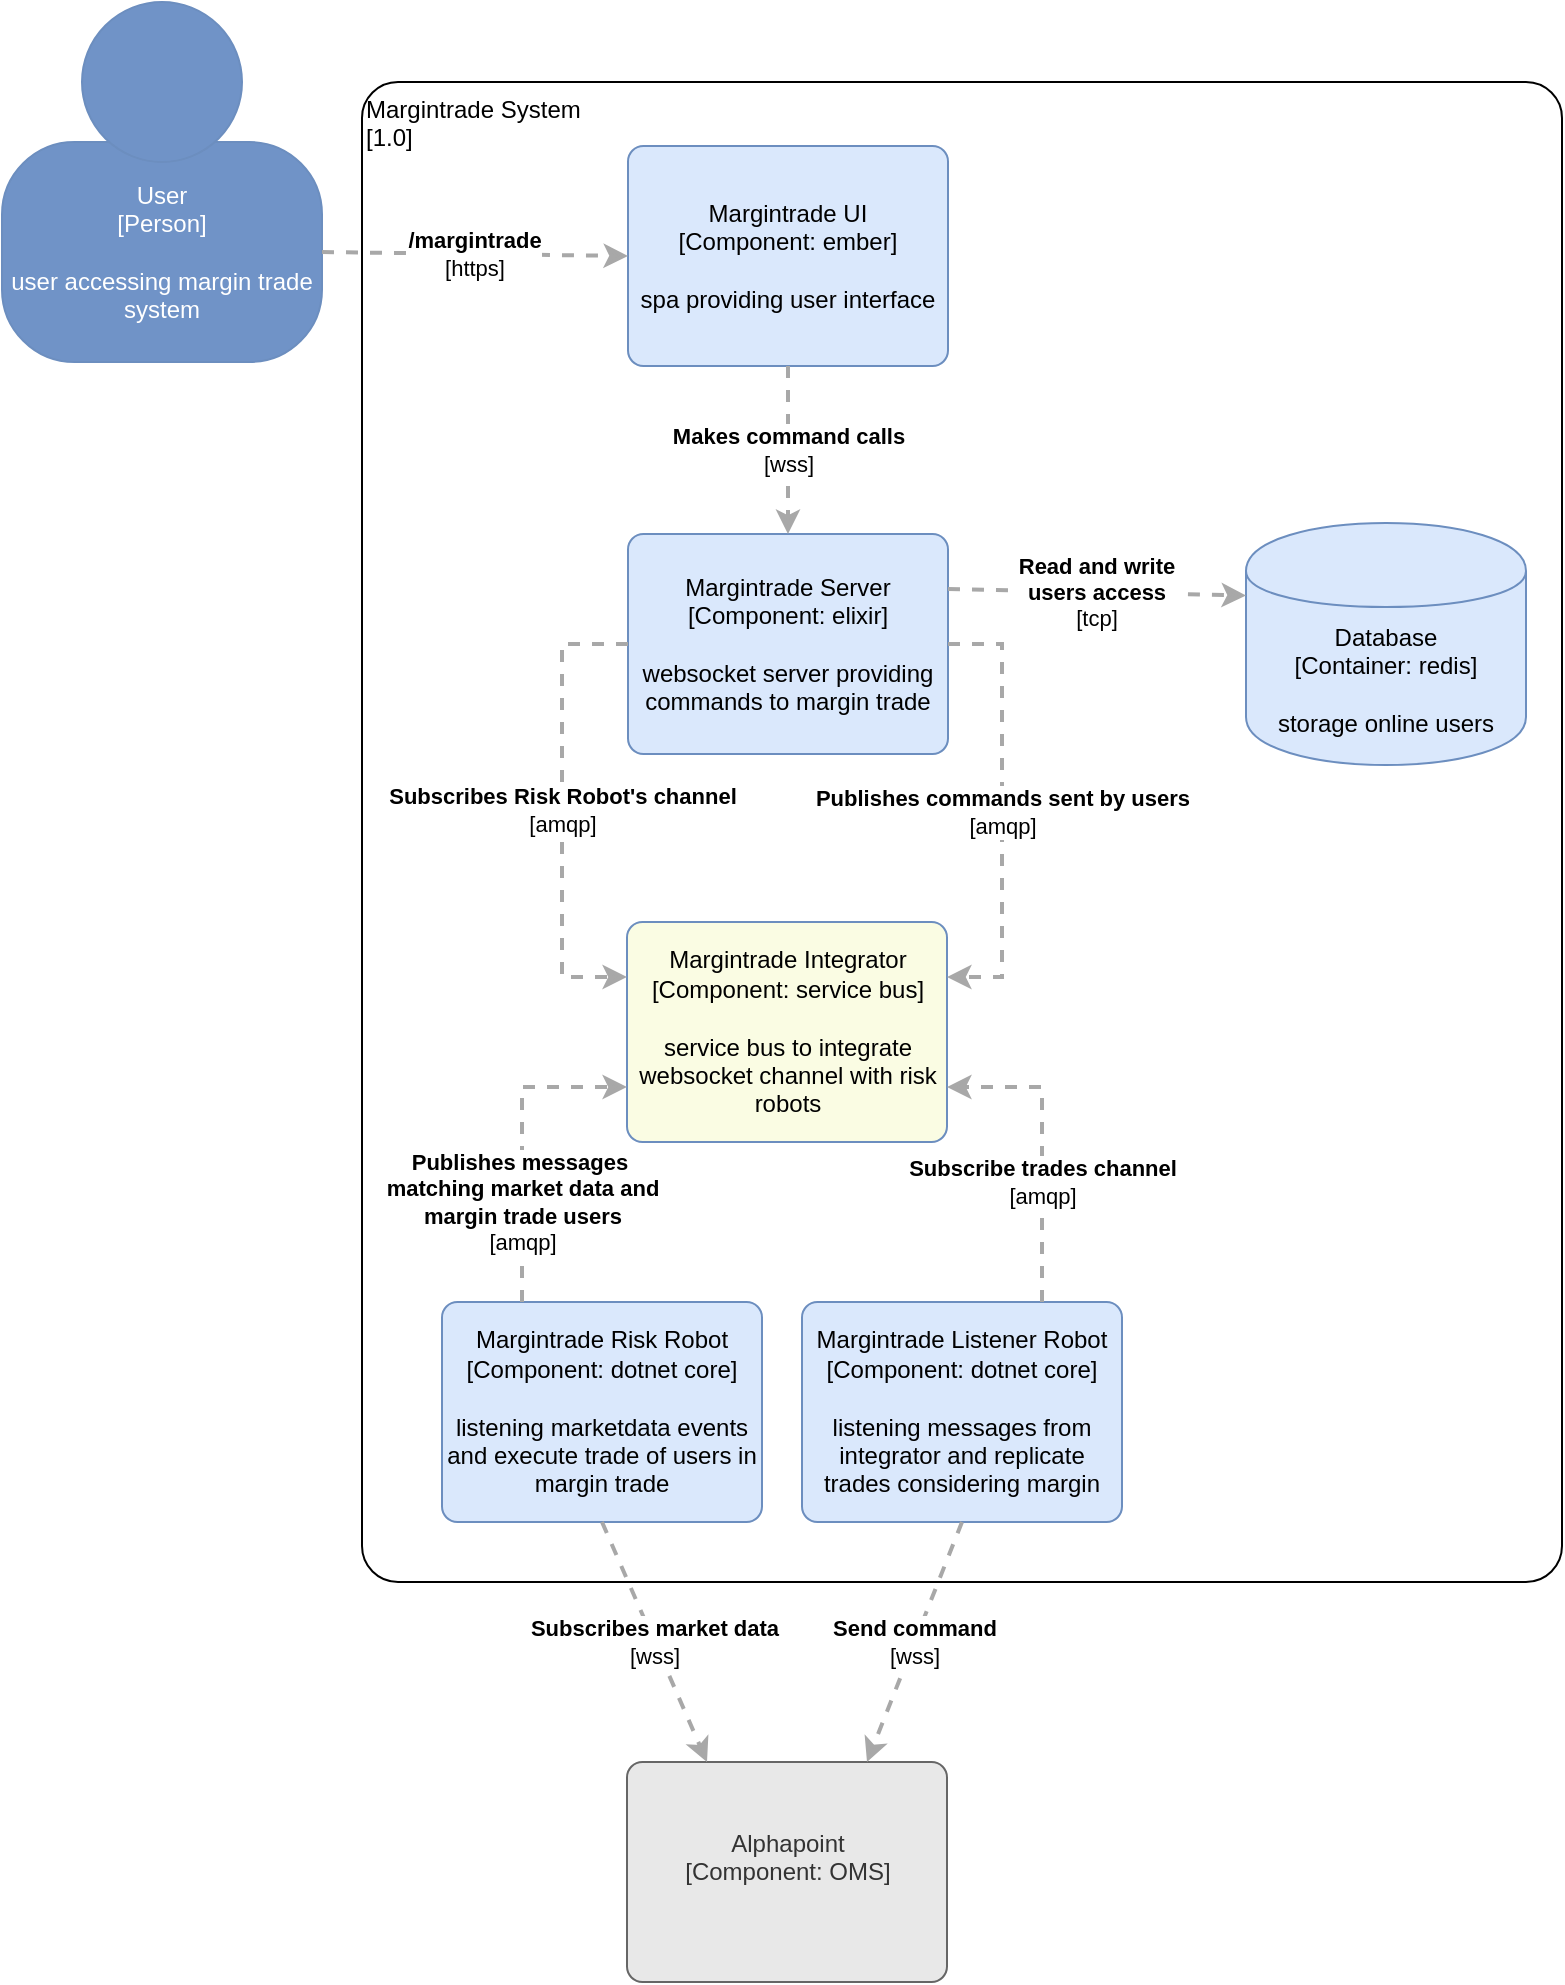 <mxfile version="12.2.0" type="github" pages="1"><diagram id="4-ExnRH2nlpV1U6-dy7Q" name="Page-1"><mxGraphModel dx="854" dy="419" grid="1" gridSize="10" guides="1" tooltips="1" connect="1" arrows="1" fold="1" page="1" pageScale="1" pageWidth="827" pageHeight="1169" math="0" shadow="0"><root><mxCell id="0"/><mxCell id="1" parent="0"/><object label="&lt;div style=&quot;text-align: left&quot;&gt;Margintrade System&lt;/div&gt;&lt;div style=&quot;text-align: left&quot;&gt;[1.0]&lt;/div&gt;" placeholders="1" c4Name="Margintrade System" c4Type="ExecutionEnvironment" c4Application="1.0" id="3FadowJ8ZwP5fmZhmTym-16"><mxCell style="rounded=1;whiteSpace=wrap;html=1;labelBackgroundColor=none;fillColor=#ffffff;fontColor=#000000;align=left;arcSize=3;strokeColor=#000000;verticalAlign=top;" vertex="1" parent="1"><mxGeometry x="200" y="60" width="600" height="750" as="geometry"/><C4ExecutionEnvironment as="c4"/></mxCell></object><mxCell id="3FadowJ8ZwP5fmZhmTym-4" value="" style="group;rounded=0;labelBackgroundColor=none;fillColor=none;fontColor=#59759E;align=center;html=1;" vertex="1" connectable="0" parent="1"><mxGeometry x="20" y="20" width="160" height="180" as="geometry"/><C4Person as="c4"/></mxCell><object label="User&lt;div&gt;[Person]&lt;/div&gt;&lt;div&gt;&lt;br&gt;&lt;/div&gt;&lt;div&gt;user accessing margin trade system&lt;/div&gt;" placeholders="1" c4Name="User" c4Type="body" c4Description="user accessing margin trade system" id="3FadowJ8ZwP5fmZhmTym-5"><mxCell style="rounded=1;whiteSpace=wrap;html=1;labelBackgroundColor=none;fillColor=#7093C7;fontColor=#FFFFFF;align=center;arcSize=33;strokeColor=#6c8ebf;" vertex="1" parent="3FadowJ8ZwP5fmZhmTym-4"><mxGeometry y="70" width="160" height="110" as="geometry"/><C4Person as="c4"/></mxCell></object><mxCell id="3FadowJ8ZwP5fmZhmTym-6" value="" style="ellipse;whiteSpace=wrap;html=1;aspect=fixed;rounded=0;labelBackgroundColor=none;fillColor=#7093C7;fontSize=12;fontColor=#000000;align=center;strokeColor=#6c8ebf;" vertex="1" parent="3FadowJ8ZwP5fmZhmTym-4"><mxGeometry x="40" width="80" height="80" as="geometry"/><C4Person as="c4"/></mxCell><object label="&lt;span&gt;Margintrade Server&lt;/span&gt;&lt;div&gt;[Component:&amp;nbsp;&lt;span&gt;elixir&lt;/span&gt;&lt;span&gt;]&lt;/span&gt;&lt;/div&gt;&lt;div&gt;&lt;br&gt;&lt;/div&gt;&lt;div&gt;websocket server providing commands to margin trade&lt;/div&gt;" placeholders="1" c4Name="Margintrade Server" c4Type="Component" c4Technology="elixir" c4Description="websocket server providing commands to margin trade" id="3FadowJ8ZwP5fmZhmTym-7"><mxCell style="rounded=1;whiteSpace=wrap;html=1;labelBackgroundColor=none;fillColor=#dae8fc;fontColor=#000000;align=center;arcSize=7;strokeColor=#6c8ebf;" vertex="1" parent="1"><mxGeometry x="333" y="286" width="160" height="110" as="geometry"/><C4Component as="c4"/></mxCell></object><object label="&lt;span&gt;Margintrade UI&lt;/span&gt;&lt;div&gt;[Component:&amp;nbsp;&lt;span&gt;ember&lt;/span&gt;&lt;span&gt;]&lt;/span&gt;&lt;/div&gt;&lt;div&gt;&lt;br&gt;&lt;/div&gt;&lt;div&gt;spa providing user interface&lt;/div&gt;" placeholders="1" c4Name="Margintrade UI" c4Type="Component" c4Technology="ember" c4Description="spa providing user interface" id="3FadowJ8ZwP5fmZhmTym-9"><mxCell style="rounded=1;whiteSpace=wrap;html=1;labelBackgroundColor=none;fillColor=#dae8fc;fontColor=#000000;align=center;arcSize=7;strokeColor=#6c8ebf;" vertex="1" parent="1"><mxGeometry x="333" y="92" width="160" height="110" as="geometry"/><C4Component as="c4"/></mxCell></object><object label="&lt;span&gt;Margintrade Integrator&lt;/span&gt;&lt;div&gt;[Component:&amp;nbsp;&lt;span&gt;service bus&lt;/span&gt;&lt;span&gt;]&lt;/span&gt;&lt;/div&gt;&lt;div&gt;&lt;br&gt;&lt;/div&gt;&lt;div&gt;service bus to integrate websocket channel with risk robots&lt;/div&gt;" placeholders="1" c4Name="Margintrade Integrator" c4Type="Component" c4Technology="service bus" c4Description="service bus to integrate websocket channel with risk robots" id="3FadowJ8ZwP5fmZhmTym-10"><mxCell style="rounded=1;whiteSpace=wrap;html=1;labelBackgroundColor=none;fillColor=#FAFCE3;fontColor=#000000;align=center;arcSize=7;strokeColor=#6c8ebf;" vertex="1" parent="1"><mxGeometry x="332.5" y="480" width="160" height="110" as="geometry"/><C4Component as="c4"/></mxCell></object><object label="&lt;span&gt;Margintrade Listener Robot&lt;/span&gt;&lt;div&gt;[Component:&amp;nbsp;&lt;span&gt;dotnet core&lt;/span&gt;&lt;span&gt;]&lt;/span&gt;&lt;/div&gt;&lt;div&gt;&lt;br&gt;&lt;/div&gt;&lt;div&gt;listening messages from integrator and replicate trades considering margin&lt;/div&gt;" placeholders="1" c4Name="Margintrade Listener Robot" c4Type="Component" c4Technology="dotnet core" c4Description="listening messages from integrator and replicate trades considering margin" id="3FadowJ8ZwP5fmZhmTym-12"><mxCell style="rounded=1;whiteSpace=wrap;html=1;labelBackgroundColor=none;fillColor=#dae8fc;fontColor=#000000;align=center;arcSize=7;strokeColor=#6c8ebf;" vertex="1" parent="1"><mxGeometry x="420" y="670" width="160" height="110" as="geometry"/><C4Component as="c4"/></mxCell></object><object label="&lt;span&gt;Margintrade Risk Robot&lt;/span&gt;&lt;div&gt;[Component:&amp;nbsp;&lt;span&gt;dotnet core&lt;/span&gt;&lt;span&gt;]&lt;/span&gt;&lt;/div&gt;&lt;div&gt;&lt;br&gt;&lt;/div&gt;&lt;div&gt;listening marketdata events and execute trade of users in margin trade&lt;/div&gt;" placeholders="1" c4Name="Margintrade Risk Robot" c4Type="Component" c4Technology="dotnet core" c4Description="listening marketdata events and execute trade of users in margin trade" id="3FadowJ8ZwP5fmZhmTym-13"><mxCell style="rounded=1;whiteSpace=wrap;html=1;labelBackgroundColor=none;fillColor=#dae8fc;fontColor=#000000;align=center;arcSize=7;strokeColor=#6c8ebf;" vertex="1" parent="1"><mxGeometry x="240" y="670" width="160" height="110" as="geometry"/><C4Component as="c4"/></mxCell></object><object label="&lt;span&gt;Alphapoint&lt;/span&gt;&lt;div&gt;[Component:&amp;nbsp;&lt;span&gt;OMS&lt;/span&gt;&lt;span&gt;]&lt;/span&gt;&lt;/div&gt;&lt;div&gt;&lt;br&gt;&lt;/div&gt;&lt;div&gt;&lt;/div&gt;" placeholders="1" c4Name="Alphapoint" c4Type="Component" c4Technology="OMS" c4Description="" id="3FadowJ8ZwP5fmZhmTym-14"><mxCell style="rounded=1;whiteSpace=wrap;html=1;labelBackgroundColor=none;fillColor=#E8E8E8;fontColor=#333333;align=center;arcSize=7;strokeColor=#666666;" vertex="1" parent="1"><mxGeometry x="332.5" y="900" width="160" height="110" as="geometry"/><C4Component as="c4"/></mxCell></object><object label="&lt;div style=&quot;text-align: left&quot;&gt;&lt;div style=&quot;text-align: center&quot;&gt;&lt;b&gt;/margintrade&lt;/b&gt;&lt;/div&gt;&lt;div style=&quot;text-align: center&quot;&gt;[https]&lt;/div&gt;&lt;/div&gt;" c4Type="Relationship" c4Description="Beschreibung" c4Technology="technology" id="3FadowJ8ZwP5fmZhmTym-17"><mxCell style="edgeStyle=none;rounded=0;html=1;entryX=0;entryY=0.5;jettySize=auto;orthogonalLoop=1;strokeColor=#A8A8A8;strokeWidth=2;fontColor=#000000;jumpStyle=none;dashed=1;exitX=1;exitY=0.5;exitDx=0;exitDy=0;entryDx=0;entryDy=0;" edge="1" parent="1" source="3FadowJ8ZwP5fmZhmTym-5" target="3FadowJ8ZwP5fmZhmTym-9"><mxGeometry width="160" relative="1" as="geometry"><mxPoint x="160" y="290" as="sourcePoint"/><mxPoint x="320" y="290" as="targetPoint"/><Array as="points"/></mxGeometry><C4Relationship as="c4"/></mxCell></object><object label="&lt;div style=&quot;text-align: left&quot;&gt;&lt;div style=&quot;text-align: center&quot;&gt;&lt;b&gt;Makes command calls&lt;/b&gt;&lt;/div&gt;&lt;div style=&quot;text-align: center&quot;&gt;[wss]&lt;/div&gt;&lt;/div&gt;" c4Type="Relationship" c4Description="Beschreibung" c4Technology="technology" id="3FadowJ8ZwP5fmZhmTym-19"><mxCell style="edgeStyle=none;rounded=0;html=1;entryX=0.5;entryY=0;jettySize=auto;orthogonalLoop=1;strokeColor=#A8A8A8;strokeWidth=2;fontColor=#000000;jumpStyle=none;dashed=1;exitX=0.5;exitY=1;exitDx=0;exitDy=0;entryDx=0;entryDy=0;" edge="1" parent="1" source="3FadowJ8ZwP5fmZhmTym-9" target="3FadowJ8ZwP5fmZhmTym-7"><mxGeometry width="160" relative="1" as="geometry"><mxPoint x="310" y="250" as="sourcePoint"/><mxPoint x="470" y="250" as="targetPoint"/></mxGeometry><C4Relationship as="c4"/></mxCell></object><object label="&lt;div style=&quot;text-align: left&quot;&gt;&lt;div style=&quot;text-align: center&quot;&gt;&lt;b&gt;Publishes commands sent by users&lt;/b&gt;&lt;/div&gt;&lt;div style=&quot;text-align: center&quot;&gt;[amqp]&lt;/div&gt;&lt;/div&gt;" c4Type="Relationship" c4Description="Beschreibung" c4Technology="technology" id="3FadowJ8ZwP5fmZhmTym-20"><mxCell style="edgeStyle=orthogonalEdgeStyle;rounded=0;html=1;entryX=1;entryY=0.25;jettySize=auto;orthogonalLoop=1;strokeColor=#A8A8A8;strokeWidth=2;fontColor=#000000;jumpStyle=none;dashed=1;exitX=1;exitY=0.5;exitDx=0;exitDy=0;entryDx=0;entryDy=0;" edge="1" parent="1" source="3FadowJ8ZwP5fmZhmTym-7" target="3FadowJ8ZwP5fmZhmTym-10"><mxGeometry width="160" relative="1" as="geometry"><mxPoint x="380" y="440" as="sourcePoint"/><mxPoint x="540" y="440" as="targetPoint"/><Array as="points"><mxPoint x="520" y="341"/><mxPoint x="520" y="508"/></Array></mxGeometry><C4Relationship as="c4"/></mxCell></object><object label="&lt;div style=&quot;text-align: left&quot;&gt;&lt;div style=&quot;text-align: center&quot;&gt;&lt;b&gt;Subscribe trades channel&lt;/b&gt;&lt;/div&gt;&lt;div style=&quot;text-align: center&quot;&gt;[amqp]&lt;/div&gt;&lt;/div&gt;" c4Type="Relationship" c4Description="Beschreibung" c4Technology="technology" id="3FadowJ8ZwP5fmZhmTym-21"><mxCell style="edgeStyle=orthogonalEdgeStyle;rounded=0;html=1;entryX=1;entryY=0.75;jettySize=auto;orthogonalLoop=1;strokeColor=#A8A8A8;strokeWidth=2;fontColor=#000000;jumpStyle=none;dashed=1;exitX=0.75;exitY=0;exitDx=0;exitDy=0;entryDx=0;entryDy=0;" edge="1" parent="1" source="3FadowJ8ZwP5fmZhmTym-12" target="3FadowJ8ZwP5fmZhmTym-10"><mxGeometry x="-0.221" width="160" relative="1" as="geometry"><mxPoint x="540" y="610" as="sourcePoint"/><mxPoint x="700" y="610" as="targetPoint"/><mxPoint as="offset"/></mxGeometry><C4Relationship as="c4"/></mxCell></object><object label="&lt;div style=&quot;text-align: left&quot;&gt;&lt;div style=&quot;text-align: center&quot;&gt;&lt;b&gt;Send command&lt;/b&gt;&lt;/div&gt;&lt;div style=&quot;text-align: center&quot;&gt;[wss]&lt;/div&gt;&lt;/div&gt;" c4Type="Relationship" c4Description="Beschreibung" c4Technology="technology" id="3FadowJ8ZwP5fmZhmTym-22"><mxCell style="edgeStyle=none;rounded=0;html=1;entryX=0.75;entryY=0;jettySize=auto;orthogonalLoop=1;strokeColor=#A8A8A8;strokeWidth=2;fontColor=#000000;jumpStyle=none;dashed=1;exitX=0.5;exitY=1;exitDx=0;exitDy=0;entryDx=0;entryDy=0;" edge="1" parent="1" source="3FadowJ8ZwP5fmZhmTym-12" target="3FadowJ8ZwP5fmZhmTym-14"><mxGeometry width="160" relative="1" as="geometry"><mxPoint x="490" y="870" as="sourcePoint"/><mxPoint x="650" y="870" as="targetPoint"/></mxGeometry><C4Relationship as="c4"/></mxCell></object><object label="&lt;div style=&quot;text-align: left&quot;&gt;&lt;div style=&quot;text-align: center&quot;&gt;&lt;b&gt;Subscribes market data&lt;/b&gt;&lt;/div&gt;&lt;div style=&quot;text-align: center&quot;&gt;[wss]&lt;/div&gt;&lt;/div&gt;" c4Type="Relationship" c4Description="Beschreibung" c4Technology="technology" id="3FadowJ8ZwP5fmZhmTym-23"><mxCell style="edgeStyle=none;rounded=0;html=1;entryX=0.25;entryY=0;jettySize=auto;orthogonalLoop=1;strokeColor=#A8A8A8;strokeWidth=2;fontColor=#000000;jumpStyle=none;dashed=1;exitX=0.5;exitY=1;exitDx=0;exitDy=0;entryDx=0;entryDy=0;" edge="1" parent="1" source="3FadowJ8ZwP5fmZhmTym-13" target="3FadowJ8ZwP5fmZhmTym-14"><mxGeometry width="160" relative="1" as="geometry"><mxPoint x="20" y="1030" as="sourcePoint"/><mxPoint x="180" y="1030" as="targetPoint"/></mxGeometry><C4Relationship as="c4"/></mxCell></object><object label="&lt;div style=&quot;text-align: left&quot;&gt;&lt;div style=&quot;text-align: center&quot;&gt;&lt;b&gt;Publishes messages&amp;nbsp;&lt;br&gt;matching market data and &lt;br&gt;margin trade users&lt;/b&gt;&lt;/div&gt;&lt;div style=&quot;text-align: center&quot;&gt;[amqp]&lt;/div&gt;&lt;/div&gt;" c4Type="Relationship" c4Description="Beschreibung" c4Technology="technology" id="3FadowJ8ZwP5fmZhmTym-24"><mxCell style="edgeStyle=orthogonalEdgeStyle;rounded=0;html=1;entryX=0;entryY=0.75;jettySize=auto;orthogonalLoop=1;strokeColor=#A8A8A8;strokeWidth=2;fontColor=#000000;jumpStyle=none;dashed=1;exitX=0.25;exitY=0;exitDx=0;exitDy=0;entryDx=0;entryDy=0;" edge="1" parent="1" source="3FadowJ8ZwP5fmZhmTym-13" target="3FadowJ8ZwP5fmZhmTym-10"><mxGeometry x="-0.375" width="160" relative="1" as="geometry"><mxPoint x="280" y="630" as="sourcePoint"/><mxPoint x="440" y="630" as="targetPoint"/><mxPoint as="offset"/></mxGeometry><C4Relationship as="c4"/></mxCell></object><object label="&lt;div style=&quot;text-align: left&quot;&gt;&lt;div style=&quot;text-align: center&quot;&gt;&lt;b&gt;Subscribes Risk Robot's channel&lt;/b&gt;&lt;/div&gt;&lt;div style=&quot;text-align: center&quot;&gt;[amqp]&lt;/div&gt;&lt;/div&gt;" c4Type="Relationship" c4Description="Beschreibung" c4Technology="technology" id="3FadowJ8ZwP5fmZhmTym-25"><mxCell style="edgeStyle=orthogonalEdgeStyle;rounded=0;html=1;entryX=0;entryY=0.25;jettySize=auto;orthogonalLoop=1;strokeColor=#A8A8A8;strokeWidth=2;fontColor=#000000;jumpStyle=none;dashed=1;exitX=0;exitY=0.5;exitDx=0;exitDy=0;entryDx=0;entryDy=0;" edge="1" parent="1" source="3FadowJ8ZwP5fmZhmTym-7" target="3FadowJ8ZwP5fmZhmTym-10"><mxGeometry width="160" relative="1" as="geometry"><mxPoint x="220" y="410" as="sourcePoint"/><mxPoint x="380" y="410" as="targetPoint"/><Array as="points"><mxPoint x="300" y="341"/><mxPoint x="300" y="508"/></Array></mxGeometry><C4Relationship as="c4"/></mxCell></object><object label="&lt;span&gt;Database&lt;/span&gt;&lt;div&gt;[Container:&amp;nbsp;redis]&lt;/div&gt;&lt;div&gt;&lt;br&gt;&lt;/div&gt;&lt;div&gt;storage online users&lt;/div&gt;" placeholders="1" c4Type="Database" c4Technology="redis" c4Description="storage online users" id="3FadowJ8ZwP5fmZhmTym-27"><mxCell style="shape=cylinder;whiteSpace=wrap;html=1;boundedLbl=1;rounded=0;labelBackgroundColor=none;fillColor=#dae8fc;fontSize=12;fontColor=#000000;align=center;strokeColor=#6c8ebf;" vertex="1" parent="1"><mxGeometry x="642" y="280.5" width="140" height="121" as="geometry"/><C4Database as="c4"/></mxCell></object><object label="&lt;div style=&quot;text-align: left&quot;&gt;&lt;div style=&quot;text-align: center&quot;&gt;&lt;b&gt;Read and write &lt;br&gt;users access&lt;/b&gt;&lt;/div&gt;&lt;div style=&quot;text-align: center&quot;&gt;[tcp]&lt;/div&gt;&lt;/div&gt;" c4Type="Relationship" c4Description="Beschreibung" c4Technology="technology" id="3FadowJ8ZwP5fmZhmTym-28"><mxCell style="edgeStyle=none;rounded=0;html=1;entryX=0;entryY=0.3;jettySize=auto;orthogonalLoop=1;strokeColor=#A8A8A8;strokeWidth=2;fontColor=#000000;jumpStyle=none;dashed=1;exitX=1;exitY=0.25;exitDx=0;exitDy=0;entryDx=0;entryDy=0;" edge="1" parent="1" source="3FadowJ8ZwP5fmZhmTym-7" target="3FadowJ8ZwP5fmZhmTym-27"><mxGeometry width="160" relative="1" as="geometry"><mxPoint x="500" y="310" as="sourcePoint"/><mxPoint x="660" y="310" as="targetPoint"/></mxGeometry><C4Relationship as="c4"/></mxCell></object></root></mxGraphModel></diagram></mxfile>